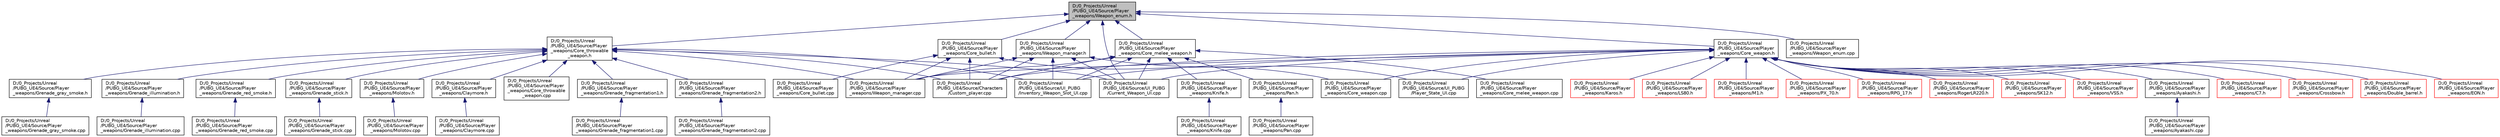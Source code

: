 digraph "D:/0_Projects/Unreal/PUBG_UE4/Source/Player_weapons/Weapon_enum.h"
{
 // LATEX_PDF_SIZE
  edge [fontname="Helvetica",fontsize="10",labelfontname="Helvetica",labelfontsize="10"];
  node [fontname="Helvetica",fontsize="10",shape=record];
  Node1 [label="D:/0_Projects/Unreal\l/PUBG_UE4/Source/Player\l_weapons/Weapon_enum.h",height=0.2,width=0.4,color="black", fillcolor="grey75", style="filled", fontcolor="black",tooltip=" "];
  Node1 -> Node2 [dir="back",color="midnightblue",fontsize="10",style="solid",fontname="Helvetica"];
  Node2 [label="D:/0_Projects/Unreal\l/PUBG_UE4/Source/Player\l_weapons/Core_bullet.h",height=0.2,width=0.4,color="black", fillcolor="white", style="filled",URL="$_core__bullet_8h.html",tooltip="모든 총알들은 이로부터 상속받음"];
  Node2 -> Node3 [dir="back",color="midnightblue",fontsize="10",style="solid",fontname="Helvetica"];
  Node3 [label="D:/0_Projects/Unreal\l/PUBG_UE4/Source/Characters\l/Custom_player.cpp",height=0.2,width=0.4,color="black", fillcolor="white", style="filled",URL="$_custom__player_8cpp.html",tooltip=" "];
  Node2 -> Node4 [dir="back",color="midnightblue",fontsize="10",style="solid",fontname="Helvetica"];
  Node4 [label="D:/0_Projects/Unreal\l/PUBG_UE4/Source/Player\l_weapons/Core_bullet.cpp",height=0.2,width=0.4,color="black", fillcolor="white", style="filled",URL="$_core__bullet_8cpp.html",tooltip=" "];
  Node2 -> Node5 [dir="back",color="midnightblue",fontsize="10",style="solid",fontname="Helvetica"];
  Node5 [label="D:/0_Projects/Unreal\l/PUBG_UE4/Source/Player\l_weapons/Core_weapon.cpp",height=0.2,width=0.4,color="black", fillcolor="white", style="filled",URL="$_core__weapon_8cpp.html",tooltip=" "];
  Node2 -> Node6 [dir="back",color="midnightblue",fontsize="10",style="solid",fontname="Helvetica"];
  Node6 [label="D:/0_Projects/Unreal\l/PUBG_UE4/Source/Player\l_weapons/Weapon_manager.cpp",height=0.2,width=0.4,color="black", fillcolor="white", style="filled",URL="$_weapon__manager_8cpp.html",tooltip=" "];
  Node1 -> Node7 [dir="back",color="midnightblue",fontsize="10",style="solid",fontname="Helvetica"];
  Node7 [label="D:/0_Projects/Unreal\l/PUBG_UE4/Source/Player\l_weapons/Core_melee_weapon.h",height=0.2,width=0.4,color="black", fillcolor="white", style="filled",URL="$_core__melee__weapon_8h.html",tooltip="모든 근접 무기들은 이로부터 상속받음"];
  Node7 -> Node3 [dir="back",color="midnightblue",fontsize="10",style="solid",fontname="Helvetica"];
  Node7 -> Node8 [dir="back",color="midnightblue",fontsize="10",style="solid",fontname="Helvetica"];
  Node8 [label="D:/0_Projects/Unreal\l/PUBG_UE4/Source/Player\l_weapons/Core_melee_weapon.cpp",height=0.2,width=0.4,color="black", fillcolor="white", style="filled",URL="$_core__melee__weapon_8cpp.html",tooltip=" "];
  Node7 -> Node9 [dir="back",color="midnightblue",fontsize="10",style="solid",fontname="Helvetica"];
  Node9 [label="D:/0_Projects/Unreal\l/PUBG_UE4/Source/Player\l_weapons/Knife.h",height=0.2,width=0.4,color="black", fillcolor="white", style="filled",URL="$_knife_8h.html",tooltip=" "];
  Node9 -> Node10 [dir="back",color="midnightblue",fontsize="10",style="solid",fontname="Helvetica"];
  Node10 [label="D:/0_Projects/Unreal\l/PUBG_UE4/Source/Player\l_weapons/Knife.cpp",height=0.2,width=0.4,color="black", fillcolor="white", style="filled",URL="$_knife_8cpp.html",tooltip=" "];
  Node7 -> Node11 [dir="back",color="midnightblue",fontsize="10",style="solid",fontname="Helvetica"];
  Node11 [label="D:/0_Projects/Unreal\l/PUBG_UE4/Source/Player\l_weapons/Pan.h",height=0.2,width=0.4,color="black", fillcolor="white", style="filled",URL="$_pan_8h.html",tooltip=" "];
  Node11 -> Node12 [dir="back",color="midnightblue",fontsize="10",style="solid",fontname="Helvetica"];
  Node12 [label="D:/0_Projects/Unreal\l/PUBG_UE4/Source/Player\l_weapons/Pan.cpp",height=0.2,width=0.4,color="black", fillcolor="white", style="filled",URL="$_pan_8cpp.html",tooltip=" "];
  Node7 -> Node6 [dir="back",color="midnightblue",fontsize="10",style="solid",fontname="Helvetica"];
  Node7 -> Node13 [dir="back",color="midnightblue",fontsize="10",style="solid",fontname="Helvetica"];
  Node13 [label="D:/0_Projects/Unreal\l/PUBG_UE4/Source/UI_PUBG\l/Current_Weapon_UI.cpp",height=0.2,width=0.4,color="black", fillcolor="white", style="filled",URL="$_current___weapon___u_i_8cpp.html",tooltip=" "];
  Node7 -> Node14 [dir="back",color="midnightblue",fontsize="10",style="solid",fontname="Helvetica"];
  Node14 [label="D:/0_Projects/Unreal\l/PUBG_UE4/Source/UI_PUBG\l/Inventory_Weapon_Slot_UI.cpp",height=0.2,width=0.4,color="black", fillcolor="white", style="filled",URL="$_inventory___weapon___slot___u_i_8cpp.html",tooltip=" "];
  Node1 -> Node15 [dir="back",color="midnightblue",fontsize="10",style="solid",fontname="Helvetica"];
  Node15 [label="D:/0_Projects/Unreal\l/PUBG_UE4/Source/Player\l_weapons/Core_throwable\l_weapon.h",height=0.2,width=0.4,color="black", fillcolor="white", style="filled",URL="$_core__throwable__weapon_8h.html",tooltip="모든 투척류 무기들은 이로부터 상속받음"];
  Node15 -> Node3 [dir="back",color="midnightblue",fontsize="10",style="solid",fontname="Helvetica"];
  Node15 -> Node16 [dir="back",color="midnightblue",fontsize="10",style="solid",fontname="Helvetica"];
  Node16 [label="D:/0_Projects/Unreal\l/PUBG_UE4/Source/Player\l_weapons/Claymore.h",height=0.2,width=0.4,color="black", fillcolor="white", style="filled",URL="$_claymore_8h.html",tooltip=" "];
  Node16 -> Node17 [dir="back",color="midnightblue",fontsize="10",style="solid",fontname="Helvetica"];
  Node17 [label="D:/0_Projects/Unreal\l/PUBG_UE4/Source/Player\l_weapons/Claymore.cpp",height=0.2,width=0.4,color="black", fillcolor="white", style="filled",URL="$_claymore_8cpp.html",tooltip=" "];
  Node15 -> Node18 [dir="back",color="midnightblue",fontsize="10",style="solid",fontname="Helvetica"];
  Node18 [label="D:/0_Projects/Unreal\l/PUBG_UE4/Source/Player\l_weapons/Core_throwable\l_weapon.cpp",height=0.2,width=0.4,color="black", fillcolor="white", style="filled",URL="$_core__throwable__weapon_8cpp.html",tooltip=" "];
  Node15 -> Node19 [dir="back",color="midnightblue",fontsize="10",style="solid",fontname="Helvetica"];
  Node19 [label="D:/0_Projects/Unreal\l/PUBG_UE4/Source/Player\l_weapons/Grenade_fragmentation1.h",height=0.2,width=0.4,color="black", fillcolor="white", style="filled",URL="$_grenade__fragmentation1_8h.html",tooltip=" "];
  Node19 -> Node20 [dir="back",color="midnightblue",fontsize="10",style="solid",fontname="Helvetica"];
  Node20 [label="D:/0_Projects/Unreal\l/PUBG_UE4/Source/Player\l_weapons/Grenade_fragmentation1.cpp",height=0.2,width=0.4,color="black", fillcolor="white", style="filled",URL="$_grenade__fragmentation1_8cpp.html",tooltip=" "];
  Node15 -> Node21 [dir="back",color="midnightblue",fontsize="10",style="solid",fontname="Helvetica"];
  Node21 [label="D:/0_Projects/Unreal\l/PUBG_UE4/Source/Player\l_weapons/Grenade_fragmentation2.h",height=0.2,width=0.4,color="black", fillcolor="white", style="filled",URL="$_grenade__fragmentation2_8h.html",tooltip=" "];
  Node21 -> Node22 [dir="back",color="midnightblue",fontsize="10",style="solid",fontname="Helvetica"];
  Node22 [label="D:/0_Projects/Unreal\l/PUBG_UE4/Source/Player\l_weapons/Grenade_fragmentation2.cpp",height=0.2,width=0.4,color="black", fillcolor="white", style="filled",URL="$_grenade__fragmentation2_8cpp.html",tooltip=" "];
  Node15 -> Node23 [dir="back",color="midnightblue",fontsize="10",style="solid",fontname="Helvetica"];
  Node23 [label="D:/0_Projects/Unreal\l/PUBG_UE4/Source/Player\l_weapons/Grenade_gray_smoke.h",height=0.2,width=0.4,color="black", fillcolor="white", style="filled",URL="$_grenade__gray__smoke_8h.html",tooltip=" "];
  Node23 -> Node24 [dir="back",color="midnightblue",fontsize="10",style="solid",fontname="Helvetica"];
  Node24 [label="D:/0_Projects/Unreal\l/PUBG_UE4/Source/Player\l_weapons/Grenade_gray_smoke.cpp",height=0.2,width=0.4,color="black", fillcolor="white", style="filled",URL="$_grenade__gray__smoke_8cpp.html",tooltip=" "];
  Node15 -> Node25 [dir="back",color="midnightblue",fontsize="10",style="solid",fontname="Helvetica"];
  Node25 [label="D:/0_Projects/Unreal\l/PUBG_UE4/Source/Player\l_weapons/Grenade_illumination.h",height=0.2,width=0.4,color="black", fillcolor="white", style="filled",URL="$_grenade__illumination_8h.html",tooltip=" "];
  Node25 -> Node26 [dir="back",color="midnightblue",fontsize="10",style="solid",fontname="Helvetica"];
  Node26 [label="D:/0_Projects/Unreal\l/PUBG_UE4/Source/Player\l_weapons/Grenade_illumination.cpp",height=0.2,width=0.4,color="black", fillcolor="white", style="filled",URL="$_grenade__illumination_8cpp.html",tooltip=" "];
  Node15 -> Node27 [dir="back",color="midnightblue",fontsize="10",style="solid",fontname="Helvetica"];
  Node27 [label="D:/0_Projects/Unreal\l/PUBG_UE4/Source/Player\l_weapons/Grenade_red_smoke.h",height=0.2,width=0.4,color="black", fillcolor="white", style="filled",URL="$_grenade__red__smoke_8h.html",tooltip=" "];
  Node27 -> Node28 [dir="back",color="midnightblue",fontsize="10",style="solid",fontname="Helvetica"];
  Node28 [label="D:/0_Projects/Unreal\l/PUBG_UE4/Source/Player\l_weapons/Grenade_red_smoke.cpp",height=0.2,width=0.4,color="black", fillcolor="white", style="filled",URL="$_grenade__red__smoke_8cpp.html",tooltip=" "];
  Node15 -> Node29 [dir="back",color="midnightblue",fontsize="10",style="solid",fontname="Helvetica"];
  Node29 [label="D:/0_Projects/Unreal\l/PUBG_UE4/Source/Player\l_weapons/Grenade_stick.h",height=0.2,width=0.4,color="black", fillcolor="white", style="filled",URL="$_grenade__stick_8h.html",tooltip=" "];
  Node29 -> Node30 [dir="back",color="midnightblue",fontsize="10",style="solid",fontname="Helvetica"];
  Node30 [label="D:/0_Projects/Unreal\l/PUBG_UE4/Source/Player\l_weapons/Grenade_stick.cpp",height=0.2,width=0.4,color="black", fillcolor="white", style="filled",URL="$_grenade__stick_8cpp.html",tooltip=" "];
  Node15 -> Node31 [dir="back",color="midnightblue",fontsize="10",style="solid",fontname="Helvetica"];
  Node31 [label="D:/0_Projects/Unreal\l/PUBG_UE4/Source/Player\l_weapons/Molotov.h",height=0.2,width=0.4,color="black", fillcolor="white", style="filled",URL="$_molotov_8h.html",tooltip=" "];
  Node31 -> Node32 [dir="back",color="midnightblue",fontsize="10",style="solid",fontname="Helvetica"];
  Node32 [label="D:/0_Projects/Unreal\l/PUBG_UE4/Source/Player\l_weapons/Molotov.cpp",height=0.2,width=0.4,color="black", fillcolor="white", style="filled",URL="$_molotov_8cpp.html",tooltip=" "];
  Node15 -> Node6 [dir="back",color="midnightblue",fontsize="10",style="solid",fontname="Helvetica"];
  Node15 -> Node13 [dir="back",color="midnightblue",fontsize="10",style="solid",fontname="Helvetica"];
  Node15 -> Node14 [dir="back",color="midnightblue",fontsize="10",style="solid",fontname="Helvetica"];
  Node1 -> Node33 [dir="back",color="midnightblue",fontsize="10",style="solid",fontname="Helvetica"];
  Node33 [label="D:/0_Projects/Unreal\l/PUBG_UE4/Source/Player\l_weapons/Core_weapon.h",height=0.2,width=0.4,color="black", fillcolor="white", style="filled",URL="$_core__weapon_8h.html",tooltip="모든 총기 무기들은 이로부터 상속받음"];
  Node33 -> Node3 [dir="back",color="midnightblue",fontsize="10",style="solid",fontname="Helvetica"];
  Node33 -> Node34 [dir="back",color="midnightblue",fontsize="10",style="solid",fontname="Helvetica"];
  Node34 [label="D:/0_Projects/Unreal\l/PUBG_UE4/Source/Player\l_weapons/Ayakashi.h",height=0.2,width=0.4,color="black", fillcolor="white", style="filled",URL="$_ayakashi_8h.html",tooltip=" "];
  Node34 -> Node35 [dir="back",color="midnightblue",fontsize="10",style="solid",fontname="Helvetica"];
  Node35 [label="D:/0_Projects/Unreal\l/PUBG_UE4/Source/Player\l_weapons/Ayakashi.cpp",height=0.2,width=0.4,color="black", fillcolor="white", style="filled",URL="$_ayakashi_8cpp.html",tooltip=" "];
  Node33 -> Node36 [dir="back",color="midnightblue",fontsize="10",style="solid",fontname="Helvetica"];
  Node36 [label="D:/0_Projects/Unreal\l/PUBG_UE4/Source/Player\l_weapons/C7.h",height=0.2,width=0.4,color="red", fillcolor="white", style="filled",URL="$_c7_8h.html",tooltip=" "];
  Node33 -> Node5 [dir="back",color="midnightblue",fontsize="10",style="solid",fontname="Helvetica"];
  Node33 -> Node38 [dir="back",color="midnightblue",fontsize="10",style="solid",fontname="Helvetica"];
  Node38 [label="D:/0_Projects/Unreal\l/PUBG_UE4/Source/Player\l_weapons/Crossbow.h",height=0.2,width=0.4,color="red", fillcolor="white", style="filled",URL="$_crossbow_8h.html",tooltip=" "];
  Node33 -> Node40 [dir="back",color="midnightblue",fontsize="10",style="solid",fontname="Helvetica"];
  Node40 [label="D:/0_Projects/Unreal\l/PUBG_UE4/Source/Player\l_weapons/Double_barrel.h",height=0.2,width=0.4,color="red", fillcolor="white", style="filled",URL="$_double__barrel_8h.html",tooltip=" "];
  Node33 -> Node42 [dir="back",color="midnightblue",fontsize="10",style="solid",fontname="Helvetica"];
  Node42 [label="D:/0_Projects/Unreal\l/PUBG_UE4/Source/Player\l_weapons/EON.h",height=0.2,width=0.4,color="red", fillcolor="white", style="filled",URL="$_e_o_n_8h.html",tooltip=" "];
  Node33 -> Node44 [dir="back",color="midnightblue",fontsize="10",style="solid",fontname="Helvetica"];
  Node44 [label="D:/0_Projects/Unreal\l/PUBG_UE4/Source/Player\l_weapons/Karos.h",height=0.2,width=0.4,color="red", fillcolor="white", style="filled",URL="$_karos_8h.html",tooltip=" "];
  Node33 -> Node46 [dir="back",color="midnightblue",fontsize="10",style="solid",fontname="Helvetica"];
  Node46 [label="D:/0_Projects/Unreal\l/PUBG_UE4/Source/Player\l_weapons/LS80.h",height=0.2,width=0.4,color="red", fillcolor="white", style="filled",URL="$_l_s80_8h.html",tooltip=" "];
  Node33 -> Node48 [dir="back",color="midnightblue",fontsize="10",style="solid",fontname="Helvetica"];
  Node48 [label="D:/0_Projects/Unreal\l/PUBG_UE4/Source/Player\l_weapons/M1.h",height=0.2,width=0.4,color="red", fillcolor="white", style="filled",URL="$_m1_8h.html",tooltip=" "];
  Node33 -> Node50 [dir="back",color="midnightblue",fontsize="10",style="solid",fontname="Helvetica"];
  Node50 [label="D:/0_Projects/Unreal\l/PUBG_UE4/Source/Player\l_weapons/PX_70.h",height=0.2,width=0.4,color="red", fillcolor="white", style="filled",URL="$_p_x__70_8h.html",tooltip=" "];
  Node33 -> Node52 [dir="back",color="midnightblue",fontsize="10",style="solid",fontname="Helvetica"];
  Node52 [label="D:/0_Projects/Unreal\l/PUBG_UE4/Source/Player\l_weapons/RPG_17.h",height=0.2,width=0.4,color="red", fillcolor="white", style="filled",URL="$_r_p_g__17_8h.html",tooltip=" "];
  Node33 -> Node54 [dir="back",color="midnightblue",fontsize="10",style="solid",fontname="Helvetica"];
  Node54 [label="D:/0_Projects/Unreal\l/PUBG_UE4/Source/Player\l_weapons/RogerLR220.h",height=0.2,width=0.4,color="red", fillcolor="white", style="filled",URL="$_roger_l_r220_8h.html",tooltip=" "];
  Node33 -> Node56 [dir="back",color="midnightblue",fontsize="10",style="solid",fontname="Helvetica"];
  Node56 [label="D:/0_Projects/Unreal\l/PUBG_UE4/Source/Player\l_weapons/SK12.h",height=0.2,width=0.4,color="red", fillcolor="white", style="filled",URL="$_s_k12_8h.html",tooltip=" "];
  Node33 -> Node58 [dir="back",color="midnightblue",fontsize="10",style="solid",fontname="Helvetica"];
  Node58 [label="D:/0_Projects/Unreal\l/PUBG_UE4/Source/Player\l_weapons/VSS.h",height=0.2,width=0.4,color="red", fillcolor="white", style="filled",URL="$_v_s_s_8h.html",tooltip=" "];
  Node33 -> Node6 [dir="back",color="midnightblue",fontsize="10",style="solid",fontname="Helvetica"];
  Node33 -> Node13 [dir="back",color="midnightblue",fontsize="10",style="solid",fontname="Helvetica"];
  Node33 -> Node14 [dir="back",color="midnightblue",fontsize="10",style="solid",fontname="Helvetica"];
  Node33 -> Node60 [dir="back",color="midnightblue",fontsize="10",style="solid",fontname="Helvetica"];
  Node60 [label="D:/0_Projects/Unreal\l/PUBG_UE4/Source/UI_PUBG\l/Player_State_UI.cpp",height=0.2,width=0.4,color="black", fillcolor="white", style="filled",URL="$_player___state___u_i_8cpp.html",tooltip=" "];
  Node1 -> Node61 [dir="back",color="midnightblue",fontsize="10",style="solid",fontname="Helvetica"];
  Node61 [label="D:/0_Projects/Unreal\l/PUBG_UE4/Source/Player\l_weapons/Weapon_enum.cpp",height=0.2,width=0.4,color="black", fillcolor="white", style="filled",URL="$_weapon__enum_8cpp.html",tooltip=" "];
  Node1 -> Node62 [dir="back",color="midnightblue",fontsize="10",style="solid",fontname="Helvetica"];
  Node62 [label="D:/0_Projects/Unreal\l/PUBG_UE4/Source/Player\l_weapons/Weapon_manager.h",height=0.2,width=0.4,color="black", fillcolor="white", style="filled",URL="$_weapon__manager_8h.html",tooltip="플레이어 무기 매니저 관련"];
  Node62 -> Node3 [dir="back",color="midnightblue",fontsize="10",style="solid",fontname="Helvetica"];
  Node62 -> Node6 [dir="back",color="midnightblue",fontsize="10",style="solid",fontname="Helvetica"];
  Node62 -> Node13 [dir="back",color="midnightblue",fontsize="10",style="solid",fontname="Helvetica"];
  Node62 -> Node14 [dir="back",color="midnightblue",fontsize="10",style="solid",fontname="Helvetica"];
  Node62 -> Node60 [dir="back",color="midnightblue",fontsize="10",style="solid",fontname="Helvetica"];
  Node1 -> Node13 [dir="back",color="midnightblue",fontsize="10",style="solid",fontname="Helvetica"];
}
